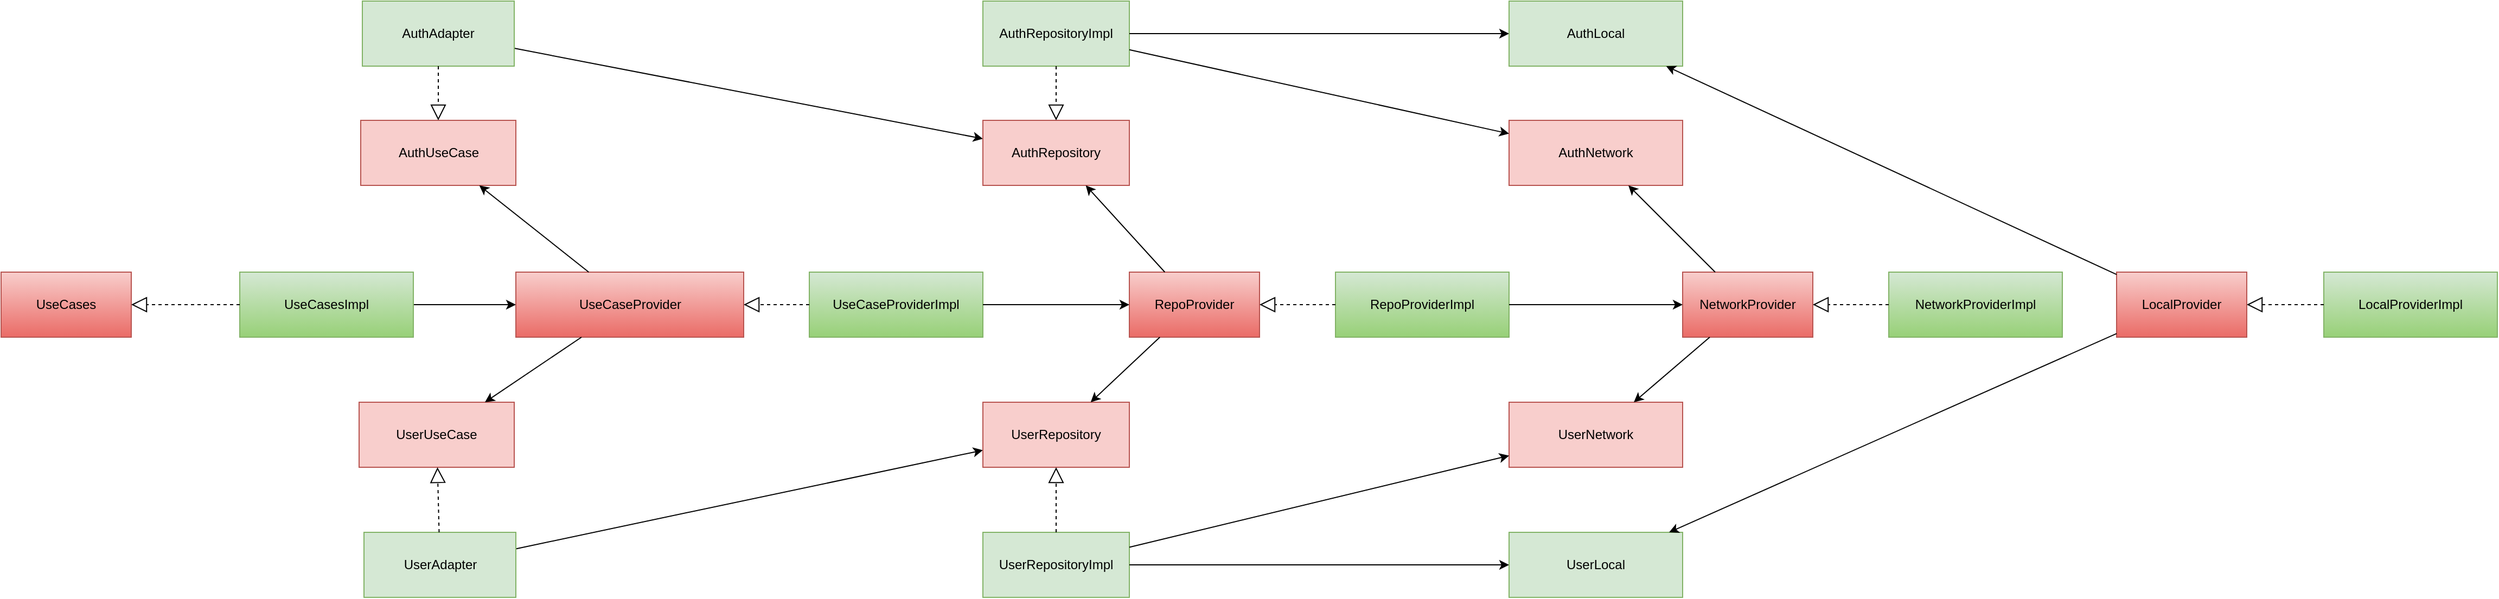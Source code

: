 <mxfile version="15.8.7" type="device"><diagram id="6X5clblJgqEZrK48ggcB" name="Network"><mxGraphModel dx="2754" dy="1517" grid="1" gridSize="10" guides="1" tooltips="1" connect="1" arrows="1" fold="1" page="1" pageScale="1" pageWidth="827" pageHeight="1169" math="0" shadow="0"><root><mxCell id="0"/><mxCell id="1" parent="0"/><mxCell id="yJdXCvGfxLfKROIBh0ED-1" value="RepoProvider" style="rounded=0;whiteSpace=wrap;html=1;fillColor=#f8cecc;gradientColor=#ea6b66;strokeColor=#b85450;" vertex="1" parent="1"><mxGeometry x="1130" y="450" width="120" height="60" as="geometry"/></mxCell><mxCell id="yJdXCvGfxLfKROIBh0ED-2" value="UseCaseProvider" style="rounded=0;whiteSpace=wrap;html=1;fillColor=#f8cecc;gradientColor=#ea6b66;strokeColor=#b85450;" vertex="1" parent="1"><mxGeometry x="564.5" y="450" width="210" height="60" as="geometry"/></mxCell><mxCell id="yJdXCvGfxLfKROIBh0ED-3" value="" style="endArrow=classic;html=1;rounded=0;" edge="1" parent="1" source="yJdXCvGfxLfKROIBh0ED-35" target="yJdXCvGfxLfKROIBh0ED-30"><mxGeometry width="50" height="50" relative="1" as="geometry"><mxPoint x="435" y="730" as="sourcePoint"/><mxPoint x="485" y="680" as="targetPoint"/></mxGeometry></mxCell><mxCell id="yJdXCvGfxLfKROIBh0ED-4" value="UseCases" style="rounded=0;whiteSpace=wrap;html=1;fillColor=#f8cecc;gradientColor=#ea6b66;strokeColor=#b85450;" vertex="1" parent="1"><mxGeometry x="90" y="450" width="120" height="60" as="geometry"/></mxCell><mxCell id="yJdXCvGfxLfKROIBh0ED-5" value="" style="endArrow=classic;html=1;rounded=0;entryX=0;entryY=0.5;entryDx=0;entryDy=0;" edge="1" parent="1" source="yJdXCvGfxLfKROIBh0ED-33" target="yJdXCvGfxLfKROIBh0ED-2"><mxGeometry width="50" height="50" relative="1" as="geometry"><mxPoint x="409" y="464.29" as="sourcePoint"/><mxPoint x="559" y="450.004" as="targetPoint"/></mxGeometry></mxCell><mxCell id="yJdXCvGfxLfKROIBh0ED-12" value="UseCaseProviderImpl" style="rounded=0;whiteSpace=wrap;html=1;fillColor=#d5e8d4;gradientColor=#97d077;strokeColor=#82b366;" vertex="1" parent="1"><mxGeometry x="835" y="450" width="160" height="60" as="geometry"/></mxCell><mxCell id="yJdXCvGfxLfKROIBh0ED-18" value="UserUseCase" style="rounded=0;whiteSpace=wrap;html=1;fillColor=#f8cecc;strokeColor=#b85450;" vertex="1" parent="1"><mxGeometry x="420" y="570" width="143" height="60" as="geometry"/></mxCell><mxCell id="yJdXCvGfxLfKROIBh0ED-28" value="" style="endArrow=block;dashed=1;endFill=0;endSize=12;html=1;rounded=0;" edge="1" parent="1" source="yJdXCvGfxLfKROIBh0ED-12" target="yJdXCvGfxLfKROIBh0ED-2"><mxGeometry width="160" relative="1" as="geometry"><mxPoint x="423.039" y="640" as="sourcePoint"/><mxPoint x="370.001" y="570" as="targetPoint"/></mxGeometry></mxCell><mxCell id="yJdXCvGfxLfKROIBh0ED-30" value="UserRepository" style="rounded=0;whiteSpace=wrap;html=1;fillColor=#f8cecc;strokeColor=#b85450;" vertex="1" parent="1"><mxGeometry x="995" y="570" width="135" height="60" as="geometry"/></mxCell><mxCell id="yJdXCvGfxLfKROIBh0ED-31" value="" style="endArrow=classic;html=1;rounded=0;" edge="1" parent="1" source="yJdXCvGfxLfKROIBh0ED-1" target="yJdXCvGfxLfKROIBh0ED-30"><mxGeometry width="50" height="50" relative="1" as="geometry"><mxPoint x="700" y="479.471" as="sourcePoint"/><mxPoint x="820" y="449.997" as="targetPoint"/></mxGeometry></mxCell><mxCell id="yJdXCvGfxLfKROIBh0ED-32" value="" style="endArrow=classic;html=1;rounded=0;" edge="1" parent="1" source="yJdXCvGfxLfKROIBh0ED-2" target="yJdXCvGfxLfKROIBh0ED-18"><mxGeometry width="50" height="50" relative="1" as="geometry"><mxPoint x="274.5" y="490" as="sourcePoint"/><mxPoint x="444.5" y="490" as="targetPoint"/></mxGeometry></mxCell><mxCell id="yJdXCvGfxLfKROIBh0ED-33" value="UseCasesImpl" style="rounded=0;whiteSpace=wrap;html=1;fillColor=#d5e8d4;gradientColor=#97d077;strokeColor=#82b366;" vertex="1" parent="1"><mxGeometry x="310" y="450" width="160" height="60" as="geometry"/></mxCell><mxCell id="yJdXCvGfxLfKROIBh0ED-34" value="" style="endArrow=block;dashed=1;endFill=0;endSize=12;html=1;rounded=0;" edge="1" parent="1" source="yJdXCvGfxLfKROIBh0ED-33" target="yJdXCvGfxLfKROIBh0ED-4"><mxGeometry width="160" relative="1" as="geometry"><mxPoint x="808.039" y="750" as="sourcePoint"/><mxPoint x="650" y="390" as="targetPoint"/></mxGeometry></mxCell><mxCell id="yJdXCvGfxLfKROIBh0ED-35" value="UserAdapter" style="rounded=0;whiteSpace=wrap;html=1;fillColor=#d5e8d4;strokeColor=#82b366;" vertex="1" parent="1"><mxGeometry x="424.5" y="690" width="140" height="60" as="geometry"/></mxCell><mxCell id="yJdXCvGfxLfKROIBh0ED-36" value="" style="endArrow=block;dashed=1;endFill=0;endSize=12;html=1;rounded=0;" edge="1" parent="1" source="yJdXCvGfxLfKROIBh0ED-35" target="yJdXCvGfxLfKROIBh0ED-18"><mxGeometry width="160" relative="1" as="geometry"><mxPoint x="304.539" y="1210" as="sourcePoint"/><mxPoint x="126.5" y="900" as="targetPoint"/></mxGeometry></mxCell><mxCell id="yJdXCvGfxLfKROIBh0ED-37" value="RepoProviderImpl" style="rounded=0;whiteSpace=wrap;html=1;fillColor=#d5e8d4;gradientColor=#97d077;strokeColor=#82b366;" vertex="1" parent="1"><mxGeometry x="1320" y="450" width="160" height="60" as="geometry"/></mxCell><mxCell id="yJdXCvGfxLfKROIBh0ED-38" value="" style="endArrow=block;dashed=1;endFill=0;endSize=12;html=1;rounded=0;" edge="1" parent="1" source="yJdXCvGfxLfKROIBh0ED-37" target="yJdXCvGfxLfKROIBh0ED-1"><mxGeometry width="160" relative="1" as="geometry"><mxPoint x="1113.039" y="950" as="sourcePoint"/><mxPoint x="1300" y="370" as="targetPoint"/></mxGeometry></mxCell><mxCell id="yJdXCvGfxLfKROIBh0ED-39" value="UserRepositoryImpl" style="rounded=0;whiteSpace=wrap;html=1;fillColor=#d5e8d4;strokeColor=#82b366;" vertex="1" parent="1"><mxGeometry x="995" y="690" width="135" height="60" as="geometry"/></mxCell><mxCell id="yJdXCvGfxLfKROIBh0ED-40" value="" style="endArrow=block;dashed=1;endFill=0;endSize=12;html=1;rounded=0;" edge="1" parent="1" source="yJdXCvGfxLfKROIBh0ED-39" target="yJdXCvGfxLfKROIBh0ED-30"><mxGeometry width="160" relative="1" as="geometry"><mxPoint x="978.039" y="1380" as="sourcePoint"/><mxPoint x="1055" y="880" as="targetPoint"/></mxGeometry></mxCell><mxCell id="yJdXCvGfxLfKROIBh0ED-41" value="" style="endArrow=classic;html=1;rounded=0;" edge="1" parent="1" source="yJdXCvGfxLfKROIBh0ED-44" target="yJdXCvGfxLfKROIBh0ED-43"><mxGeometry width="50" height="50" relative="1" as="geometry"><mxPoint x="416.5" y="-140" as="sourcePoint"/><mxPoint x="466.5" y="-190" as="targetPoint"/></mxGeometry></mxCell><mxCell id="yJdXCvGfxLfKROIBh0ED-42" value="AuthUseCase" style="rounded=0;whiteSpace=wrap;html=1;fillColor=#f8cecc;strokeColor=#b85450;" vertex="1" parent="1"><mxGeometry x="421.5" y="310" width="143" height="60" as="geometry"/></mxCell><mxCell id="yJdXCvGfxLfKROIBh0ED-43" value="AuthRepository" style="rounded=0;whiteSpace=wrap;html=1;fillColor=#f8cecc;strokeColor=#b85450;" vertex="1" parent="1"><mxGeometry x="995" y="310" width="135" height="60" as="geometry"/></mxCell><mxCell id="yJdXCvGfxLfKROIBh0ED-44" value="AuthAdapter" style="rounded=0;whiteSpace=wrap;html=1;fillColor=#d5e8d4;strokeColor=#82b366;" vertex="1" parent="1"><mxGeometry x="423" y="200" width="140" height="60" as="geometry"/></mxCell><mxCell id="yJdXCvGfxLfKROIBh0ED-45" value="" style="endArrow=block;dashed=1;endFill=0;endSize=12;html=1;rounded=0;" edge="1" parent="1" source="yJdXCvGfxLfKROIBh0ED-44" target="yJdXCvGfxLfKROIBh0ED-42"><mxGeometry width="160" relative="1" as="geometry"><mxPoint x="306.039" y="950" as="sourcePoint"/><mxPoint x="128" y="640" as="targetPoint"/></mxGeometry></mxCell><mxCell id="yJdXCvGfxLfKROIBh0ED-46" value="AuthRepositoryImpl" style="rounded=0;whiteSpace=wrap;html=1;fillColor=#d5e8d4;strokeColor=#82b366;" vertex="1" parent="1"><mxGeometry x="995" y="200" width="135" height="60" as="geometry"/></mxCell><mxCell id="yJdXCvGfxLfKROIBh0ED-47" value="" style="endArrow=block;dashed=1;endFill=0;endSize=12;html=1;rounded=0;" edge="1" parent="1" source="yJdXCvGfxLfKROIBh0ED-46" target="yJdXCvGfxLfKROIBh0ED-43"><mxGeometry width="160" relative="1" as="geometry"><mxPoint x="774.539" y="840" as="sourcePoint"/><mxPoint x="851.5" y="340" as="targetPoint"/></mxGeometry></mxCell><mxCell id="yJdXCvGfxLfKROIBh0ED-48" value="" style="endArrow=classic;html=1;rounded=0;" edge="1" parent="1" source="yJdXCvGfxLfKROIBh0ED-2" target="yJdXCvGfxLfKROIBh0ED-42"><mxGeometry width="50" height="50" relative="1" as="geometry"><mxPoint x="240.214" y="520" as="sourcePoint"/><mxPoint x="488.786" y="810" as="targetPoint"/></mxGeometry></mxCell><mxCell id="yJdXCvGfxLfKROIBh0ED-49" value="" style="endArrow=classic;html=1;rounded=0;" edge="1" parent="1" source="yJdXCvGfxLfKROIBh0ED-1" target="yJdXCvGfxLfKROIBh0ED-43"><mxGeometry width="50" height="50" relative="1" as="geometry"><mxPoint x="1165.929" y="520" as="sourcePoint"/><mxPoint x="836.571" y="810" as="targetPoint"/></mxGeometry></mxCell><mxCell id="yJdXCvGfxLfKROIBh0ED-50" value="" style="endArrow=classic;html=1;rounded=0;" edge="1" parent="1" source="yJdXCvGfxLfKROIBh0ED-12" target="yJdXCvGfxLfKROIBh0ED-1"><mxGeometry width="50" height="50" relative="1" as="geometry"><mxPoint x="273" y="-30" as="sourcePoint"/><mxPoint x="716.5" y="-30" as="targetPoint"/></mxGeometry></mxCell><mxCell id="yJdXCvGfxLfKROIBh0ED-51" value="UserNetwork" style="rounded=0;whiteSpace=wrap;html=1;fillColor=#f8cecc;strokeColor=#b85450;" vertex="1" parent="1"><mxGeometry x="1480" y="570" width="160" height="60" as="geometry"/></mxCell><mxCell id="yJdXCvGfxLfKROIBh0ED-52" value="UserLocal" style="rounded=0;whiteSpace=wrap;html=1;fillColor=#d5e8d4;strokeColor=#82b366;" vertex="1" parent="1"><mxGeometry x="1480" y="690" width="160" height="60" as="geometry"/></mxCell><mxCell id="yJdXCvGfxLfKROIBh0ED-56" value="NetworkProvider" style="rounded=0;whiteSpace=wrap;html=1;fillColor=#f8cecc;gradientColor=#ea6b66;strokeColor=#b85450;" vertex="1" parent="1"><mxGeometry x="1640" y="450" width="120" height="60" as="geometry"/></mxCell><mxCell id="yJdXCvGfxLfKROIBh0ED-57" value="NetworkProviderImpl" style="rounded=0;whiteSpace=wrap;html=1;fillColor=#d5e8d4;gradientColor=#97d077;strokeColor=#82b366;" vertex="1" parent="1"><mxGeometry x="1830" y="450" width="160" height="60" as="geometry"/></mxCell><mxCell id="yJdXCvGfxLfKROIBh0ED-58" value="" style="endArrow=block;dashed=1;endFill=0;endSize=12;html=1;rounded=0;" edge="1" parent="1" source="yJdXCvGfxLfKROIBh0ED-57" target="yJdXCvGfxLfKROIBh0ED-56"><mxGeometry width="160" relative="1" as="geometry"><mxPoint x="1004.039" y="580" as="sourcePoint"/><mxPoint x="1191" as="targetPoint"/></mxGeometry></mxCell><mxCell id="yJdXCvGfxLfKROIBh0ED-59" value="" style="endArrow=classic;html=1;rounded=0;" edge="1" parent="1" source="yJdXCvGfxLfKROIBh0ED-56" target="yJdXCvGfxLfKROIBh0ED-51"><mxGeometry width="50" height="50" relative="1" as="geometry"><mxPoint x="1327.586" y="460" as="sourcePoint"/><mxPoint x="1462.414" y="230" as="targetPoint"/></mxGeometry></mxCell><mxCell id="yJdXCvGfxLfKROIBh0ED-60" value="AuthNetwork" style="rounded=0;whiteSpace=wrap;html=1;fillColor=#f8cecc;strokeColor=#b85450;" vertex="1" parent="1"><mxGeometry x="1480" y="310" width="160" height="60" as="geometry"/></mxCell><mxCell id="yJdXCvGfxLfKROIBh0ED-61" value="" style="endArrow=classic;html=1;rounded=0;" edge="1" parent="1" source="yJdXCvGfxLfKROIBh0ED-46" target="yJdXCvGfxLfKROIBh0ED-60"><mxGeometry width="50" height="50" relative="1" as="geometry"><mxPoint x="273" y="-117.952" as="sourcePoint"/><mxPoint x="716.5" y="-41.618" as="targetPoint"/></mxGeometry></mxCell><mxCell id="yJdXCvGfxLfKROIBh0ED-62" value="" style="endArrow=classic;html=1;rounded=0;" edge="1" parent="1" source="yJdXCvGfxLfKROIBh0ED-56" target="yJdXCvGfxLfKROIBh0ED-60"><mxGeometry width="50" height="50" relative="1" as="geometry"><mxPoint x="1910.857" y="520" as="sourcePoint"/><mxPoint x="1629.143" y="810" as="targetPoint"/></mxGeometry></mxCell><mxCell id="yJdXCvGfxLfKROIBh0ED-63" value="" style="endArrow=classic;html=1;rounded=0;" edge="1" parent="1" source="yJdXCvGfxLfKROIBh0ED-39" target="yJdXCvGfxLfKROIBh0ED-51"><mxGeometry width="50" height="50" relative="1" as="geometry"><mxPoint x="1464.857" y="520" as="sourcePoint"/><mxPoint x="1705.143" y="810" as="targetPoint"/></mxGeometry></mxCell><mxCell id="yJdXCvGfxLfKROIBh0ED-64" value="LocalProvider" style="rounded=0;whiteSpace=wrap;html=1;fillColor=#f8cecc;gradientColor=#ea6b66;strokeColor=#b85450;" vertex="1" parent="1"><mxGeometry x="2040" y="450" width="120" height="60" as="geometry"/></mxCell><mxCell id="yJdXCvGfxLfKROIBh0ED-65" value="LocalProviderImpl" style="rounded=0;whiteSpace=wrap;html=1;fillColor=#d5e8d4;gradientColor=#97d077;strokeColor=#82b366;" vertex="1" parent="1"><mxGeometry x="2231" y="450" width="160" height="60" as="geometry"/></mxCell><mxCell id="yJdXCvGfxLfKROIBh0ED-66" value="" style="endArrow=block;dashed=1;endFill=0;endSize=12;html=1;rounded=0;" edge="1" parent="1" source="yJdXCvGfxLfKROIBh0ED-65" target="yJdXCvGfxLfKROIBh0ED-64"><mxGeometry width="160" relative="1" as="geometry"><mxPoint x="1054.039" y="940" as="sourcePoint"/><mxPoint x="1241" y="360" as="targetPoint"/></mxGeometry></mxCell><mxCell id="yJdXCvGfxLfKROIBh0ED-67" value="AuthLocal" style="rounded=0;whiteSpace=wrap;html=1;fillColor=#d5e8d4;strokeColor=#82b366;" vertex="1" parent="1"><mxGeometry x="1480" y="200" width="160" height="60" as="geometry"/></mxCell><mxCell id="yJdXCvGfxLfKROIBh0ED-68" value="" style="endArrow=classic;html=1;rounded=0;" edge="1" parent="1" target="yJdXCvGfxLfKROIBh0ED-56" source="yJdXCvGfxLfKROIBh0ED-37"><mxGeometry width="50" height="50" relative="1" as="geometry"><mxPoint x="1666.663" y="140" as="sourcePoint"/><mxPoint x="1871.33" y="50" as="targetPoint"/></mxGeometry></mxCell><mxCell id="yJdXCvGfxLfKROIBh0ED-69" value="" style="endArrow=classic;html=1;rounded=0;" edge="1" parent="1" source="yJdXCvGfxLfKROIBh0ED-39" target="yJdXCvGfxLfKROIBh0ED-52"><mxGeometry width="50" height="50" relative="1" as="geometry"><mxPoint x="870" y="933.231" as="sourcePoint"/><mxPoint x="1620" y="858.022" as="targetPoint"/></mxGeometry></mxCell><mxCell id="yJdXCvGfxLfKROIBh0ED-70" value="" style="endArrow=classic;html=1;rounded=0;" edge="1" parent="1" source="yJdXCvGfxLfKROIBh0ED-46" target="yJdXCvGfxLfKROIBh0ED-67"><mxGeometry width="50" height="50" relative="1" as="geometry"><mxPoint x="920" y="-60" as="sourcePoint"/><mxPoint x="1574" y="60.69" as="targetPoint"/></mxGeometry></mxCell><mxCell id="yJdXCvGfxLfKROIBh0ED-71" value="" style="endArrow=classic;html=1;rounded=0;" edge="1" parent="1" source="yJdXCvGfxLfKROIBh0ED-64" target="yJdXCvGfxLfKROIBh0ED-67"><mxGeometry width="50" height="50" relative="1" as="geometry"><mxPoint x="1909.561" y="460" as="sourcePoint"/><mxPoint x="1554.439" y="110" as="targetPoint"/></mxGeometry></mxCell><mxCell id="yJdXCvGfxLfKROIBh0ED-72" value="" style="endArrow=classic;html=1;rounded=0;" edge="1" parent="1" source="yJdXCvGfxLfKROIBh0ED-64" target="yJdXCvGfxLfKROIBh0ED-52"><mxGeometry width="50" height="50" relative="1" as="geometry"><mxPoint x="1963.127" y="820" as="sourcePoint"/><mxPoint x="1524.203" y="330" as="targetPoint"/></mxGeometry></mxCell></root></mxGraphModel></diagram></mxfile>
